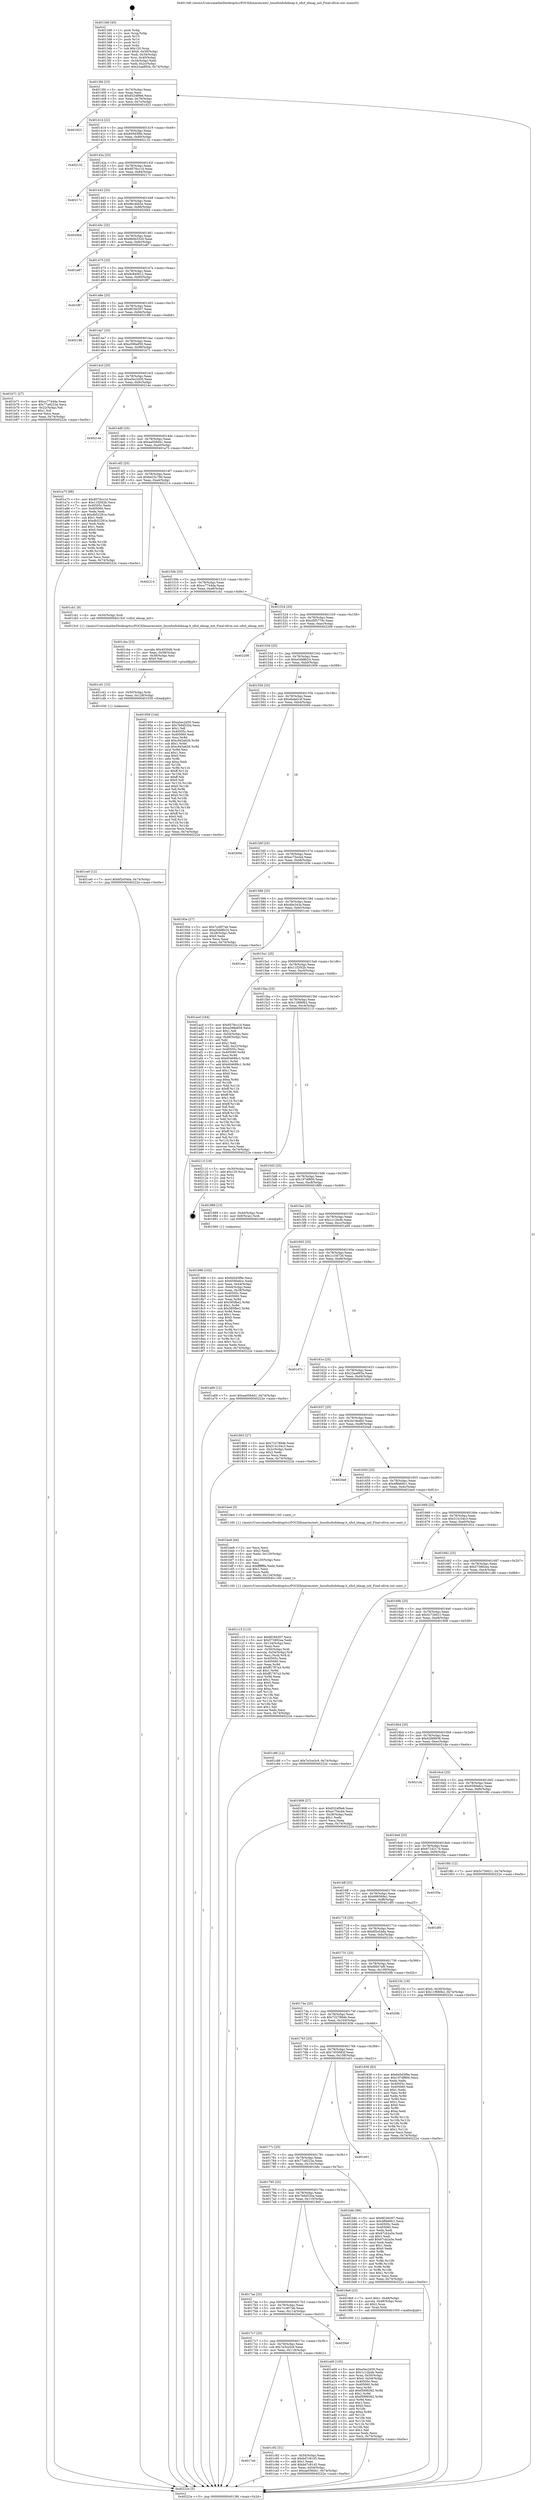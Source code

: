 digraph "0x4013d0" {
  label = "0x4013d0 (/mnt/c/Users/mathe/Desktop/tcc/POCII/binaries/extr_linuxfsnfsdidmap.h_nfsd_idmap_init_Final-ollvm.out::main(0))"
  labelloc = "t"
  node[shape=record]

  Entry [label="",width=0.3,height=0.3,shape=circle,fillcolor=black,style=filled]
  "0x4013fd" [label="{
     0x4013fd [23]\l
     | [instrs]\l
     &nbsp;&nbsp;0x4013fd \<+3\>: mov -0x74(%rbp),%eax\l
     &nbsp;&nbsp;0x401400 \<+2\>: mov %eax,%ecx\l
     &nbsp;&nbsp;0x401402 \<+6\>: sub $0x8324f9e6,%ecx\l
     &nbsp;&nbsp;0x401408 \<+3\>: mov %eax,-0x78(%rbp)\l
     &nbsp;&nbsp;0x40140b \<+3\>: mov %ecx,-0x7c(%rbp)\l
     &nbsp;&nbsp;0x40140e \<+6\>: je 0000000000401923 \<main+0x553\>\l
  }"]
  "0x401923" [label="{
     0x401923\l
  }", style=dashed]
  "0x401414" [label="{
     0x401414 [22]\l
     | [instrs]\l
     &nbsp;&nbsp;0x401414 \<+5\>: jmp 0000000000401419 \<main+0x49\>\l
     &nbsp;&nbsp;0x401419 \<+3\>: mov -0x78(%rbp),%eax\l
     &nbsp;&nbsp;0x40141c \<+5\>: sub $0x845d3f9e,%eax\l
     &nbsp;&nbsp;0x401421 \<+3\>: mov %eax,-0x80(%rbp)\l
     &nbsp;&nbsp;0x401424 \<+6\>: je 0000000000402132 \<main+0xd62\>\l
  }"]
  Exit [label="",width=0.3,height=0.3,shape=circle,fillcolor=black,style=filled,peripheries=2]
  "0x402132" [label="{
     0x402132\l
  }", style=dashed]
  "0x40142a" [label="{
     0x40142a [25]\l
     | [instrs]\l
     &nbsp;&nbsp;0x40142a \<+5\>: jmp 000000000040142f \<main+0x5f\>\l
     &nbsp;&nbsp;0x40142f \<+3\>: mov -0x78(%rbp),%eax\l
     &nbsp;&nbsp;0x401432 \<+5\>: sub $0x8576cc1d,%eax\l
     &nbsp;&nbsp;0x401437 \<+6\>: mov %eax,-0x84(%rbp)\l
     &nbsp;&nbsp;0x40143d \<+6\>: je 000000000040217c \<main+0xdac\>\l
  }"]
  "0x401ce0" [label="{
     0x401ce0 [12]\l
     | [instrs]\l
     &nbsp;&nbsp;0x401ce0 \<+7\>: movl $0x6f2e54da,-0x74(%rbp)\l
     &nbsp;&nbsp;0x401ce7 \<+5\>: jmp 000000000040222e \<main+0xe5e\>\l
  }"]
  "0x40217c" [label="{
     0x40217c\l
  }", style=dashed]
  "0x401443" [label="{
     0x401443 [25]\l
     | [instrs]\l
     &nbsp;&nbsp;0x401443 \<+5\>: jmp 0000000000401448 \<main+0x78\>\l
     &nbsp;&nbsp;0x401448 \<+3\>: mov -0x78(%rbp),%eax\l
     &nbsp;&nbsp;0x40144b \<+5\>: sub $0x86c4bb5e,%eax\l
     &nbsp;&nbsp;0x401450 \<+6\>: mov %eax,-0x88(%rbp)\l
     &nbsp;&nbsp;0x401456 \<+6\>: je 00000000004020b4 \<main+0xce4\>\l
  }"]
  "0x401cd1" [label="{
     0x401cd1 [15]\l
     | [instrs]\l
     &nbsp;&nbsp;0x401cd1 \<+4\>: mov -0x50(%rbp),%rdi\l
     &nbsp;&nbsp;0x401cd5 \<+6\>: mov %eax,-0x128(%rbp)\l
     &nbsp;&nbsp;0x401cdb \<+5\>: call 0000000000401030 \<free@plt\>\l
     | [calls]\l
     &nbsp;&nbsp;0x401030 \{1\} (unknown)\l
  }"]
  "0x4020b4" [label="{
     0x4020b4\l
  }", style=dashed]
  "0x40145c" [label="{
     0x40145c [25]\l
     | [instrs]\l
     &nbsp;&nbsp;0x40145c \<+5\>: jmp 0000000000401461 \<main+0x91\>\l
     &nbsp;&nbsp;0x401461 \<+3\>: mov -0x78(%rbp),%eax\l
     &nbsp;&nbsp;0x401464 \<+5\>: sub $0x8b0b5320,%eax\l
     &nbsp;&nbsp;0x401469 \<+6\>: mov %eax,-0x8c(%rbp)\l
     &nbsp;&nbsp;0x40146f \<+6\>: je 0000000000401e87 \<main+0xab7\>\l
  }"]
  "0x401cba" [label="{
     0x401cba [23]\l
     | [instrs]\l
     &nbsp;&nbsp;0x401cba \<+10\>: movabs $0x4030d6,%rdi\l
     &nbsp;&nbsp;0x401cc4 \<+3\>: mov %eax,-0x58(%rbp)\l
     &nbsp;&nbsp;0x401cc7 \<+3\>: mov -0x58(%rbp),%esi\l
     &nbsp;&nbsp;0x401cca \<+2\>: mov $0x0,%al\l
     &nbsp;&nbsp;0x401ccc \<+5\>: call 0000000000401040 \<printf@plt\>\l
     | [calls]\l
     &nbsp;&nbsp;0x401040 \{1\} (unknown)\l
  }"]
  "0x401e87" [label="{
     0x401e87\l
  }", style=dashed]
  "0x401475" [label="{
     0x401475 [25]\l
     | [instrs]\l
     &nbsp;&nbsp;0x401475 \<+5\>: jmp 000000000040147a \<main+0xaa\>\l
     &nbsp;&nbsp;0x40147a \<+3\>: mov -0x78(%rbp),%eax\l
     &nbsp;&nbsp;0x40147d \<+5\>: sub $0x8c840612,%eax\l
     &nbsp;&nbsp;0x401482 \<+6\>: mov %eax,-0x90(%rbp)\l
     &nbsp;&nbsp;0x401488 \<+6\>: je 0000000000401f87 \<main+0xbb7\>\l
  }"]
  "0x4017e0" [label="{
     0x4017e0\l
  }", style=dashed]
  "0x401f87" [label="{
     0x401f87\l
  }", style=dashed]
  "0x40148e" [label="{
     0x40148e [25]\l
     | [instrs]\l
     &nbsp;&nbsp;0x40148e \<+5\>: jmp 0000000000401493 \<main+0xc3\>\l
     &nbsp;&nbsp;0x401493 \<+3\>: mov -0x78(%rbp),%eax\l
     &nbsp;&nbsp;0x401496 \<+5\>: sub $0x8f184307,%eax\l
     &nbsp;&nbsp;0x40149b \<+6\>: mov %eax,-0x94(%rbp)\l
     &nbsp;&nbsp;0x4014a1 \<+6\>: je 0000000000402188 \<main+0xdb8\>\l
  }"]
  "0x401c92" [label="{
     0x401c92 [31]\l
     | [instrs]\l
     &nbsp;&nbsp;0x401c92 \<+3\>: mov -0x54(%rbp),%eax\l
     &nbsp;&nbsp;0x401c95 \<+5\>: sub $0xbd7c8145,%eax\l
     &nbsp;&nbsp;0x401c9a \<+3\>: add $0x1,%eax\l
     &nbsp;&nbsp;0x401c9d \<+5\>: add $0xbd7c8145,%eax\l
     &nbsp;&nbsp;0x401ca2 \<+3\>: mov %eax,-0x54(%rbp)\l
     &nbsp;&nbsp;0x401ca5 \<+7\>: movl $0xaa056d41,-0x74(%rbp)\l
     &nbsp;&nbsp;0x401cac \<+5\>: jmp 000000000040222e \<main+0xe5e\>\l
  }"]
  "0x402188" [label="{
     0x402188\l
  }", style=dashed]
  "0x4014a7" [label="{
     0x4014a7 [25]\l
     | [instrs]\l
     &nbsp;&nbsp;0x4014a7 \<+5\>: jmp 00000000004014ac \<main+0xdc\>\l
     &nbsp;&nbsp;0x4014ac \<+3\>: mov -0x78(%rbp),%eax\l
     &nbsp;&nbsp;0x4014af \<+5\>: sub $0xa598a959,%eax\l
     &nbsp;&nbsp;0x4014b4 \<+6\>: mov %eax,-0x98(%rbp)\l
     &nbsp;&nbsp;0x4014ba \<+6\>: je 0000000000401b71 \<main+0x7a1\>\l
  }"]
  "0x4017c7" [label="{
     0x4017c7 [25]\l
     | [instrs]\l
     &nbsp;&nbsp;0x4017c7 \<+5\>: jmp 00000000004017cc \<main+0x3fc\>\l
     &nbsp;&nbsp;0x4017cc \<+3\>: mov -0x78(%rbp),%eax\l
     &nbsp;&nbsp;0x4017cf \<+5\>: sub $0x7e3ce3c9,%eax\l
     &nbsp;&nbsp;0x4017d4 \<+6\>: mov %eax,-0x118(%rbp)\l
     &nbsp;&nbsp;0x4017da \<+6\>: je 0000000000401c92 \<main+0x8c2\>\l
  }"]
  "0x401b71" [label="{
     0x401b71 [27]\l
     | [instrs]\l
     &nbsp;&nbsp;0x401b71 \<+5\>: mov $0xcc7744da,%eax\l
     &nbsp;&nbsp;0x401b76 \<+5\>: mov $0x77a9223a,%ecx\l
     &nbsp;&nbsp;0x401b7b \<+3\>: mov -0x22(%rbp),%dl\l
     &nbsp;&nbsp;0x401b7e \<+3\>: test $0x1,%dl\l
     &nbsp;&nbsp;0x401b81 \<+3\>: cmovne %ecx,%eax\l
     &nbsp;&nbsp;0x401b84 \<+3\>: mov %eax,-0x74(%rbp)\l
     &nbsp;&nbsp;0x401b87 \<+5\>: jmp 000000000040222e \<main+0xe5e\>\l
  }"]
  "0x4014c0" [label="{
     0x4014c0 [25]\l
     | [instrs]\l
     &nbsp;&nbsp;0x4014c0 \<+5\>: jmp 00000000004014c5 \<main+0xf5\>\l
     &nbsp;&nbsp;0x4014c5 \<+3\>: mov -0x78(%rbp),%eax\l
     &nbsp;&nbsp;0x4014c8 \<+5\>: sub $0xa5ec2d30,%eax\l
     &nbsp;&nbsp;0x4014cd \<+6\>: mov %eax,-0x9c(%rbp)\l
     &nbsp;&nbsp;0x4014d3 \<+6\>: je 000000000040214e \<main+0xd7e\>\l
  }"]
  "0x4020ef" [label="{
     0x4020ef\l
  }", style=dashed]
  "0x40214e" [label="{
     0x40214e\l
  }", style=dashed]
  "0x4014d9" [label="{
     0x4014d9 [25]\l
     | [instrs]\l
     &nbsp;&nbsp;0x4014d9 \<+5\>: jmp 00000000004014de \<main+0x10e\>\l
     &nbsp;&nbsp;0x4014de \<+3\>: mov -0x78(%rbp),%eax\l
     &nbsp;&nbsp;0x4014e1 \<+5\>: sub $0xaa056d41,%eax\l
     &nbsp;&nbsp;0x4014e6 \<+6\>: mov %eax,-0xa0(%rbp)\l
     &nbsp;&nbsp;0x4014ec \<+6\>: je 0000000000401a75 \<main+0x6a5\>\l
  }"]
  "0x401c15" [label="{
     0x401c15 [113]\l
     | [instrs]\l
     &nbsp;&nbsp;0x401c15 \<+5\>: mov $0x8f184307,%ecx\l
     &nbsp;&nbsp;0x401c1a \<+5\>: mov $0x573892ea,%edx\l
     &nbsp;&nbsp;0x401c1f \<+6\>: mov -0x124(%rbp),%esi\l
     &nbsp;&nbsp;0x401c25 \<+3\>: imul %eax,%esi\l
     &nbsp;&nbsp;0x401c28 \<+4\>: mov -0x50(%rbp),%rdi\l
     &nbsp;&nbsp;0x401c2c \<+4\>: movslq -0x54(%rbp),%r8\l
     &nbsp;&nbsp;0x401c30 \<+4\>: mov %esi,(%rdi,%r8,4)\l
     &nbsp;&nbsp;0x401c34 \<+7\>: mov 0x40505c,%eax\l
     &nbsp;&nbsp;0x401c3b \<+7\>: mov 0x405060,%esi\l
     &nbsp;&nbsp;0x401c42 \<+3\>: mov %eax,%r9d\l
     &nbsp;&nbsp;0x401c45 \<+7\>: add $0xff1787a3,%r9d\l
     &nbsp;&nbsp;0x401c4c \<+4\>: sub $0x1,%r9d\l
     &nbsp;&nbsp;0x401c50 \<+7\>: sub $0xff1787a3,%r9d\l
     &nbsp;&nbsp;0x401c57 \<+4\>: imul %r9d,%eax\l
     &nbsp;&nbsp;0x401c5b \<+3\>: and $0x1,%eax\l
     &nbsp;&nbsp;0x401c5e \<+3\>: cmp $0x0,%eax\l
     &nbsp;&nbsp;0x401c61 \<+4\>: sete %r10b\l
     &nbsp;&nbsp;0x401c65 \<+3\>: cmp $0xa,%esi\l
     &nbsp;&nbsp;0x401c68 \<+4\>: setl %r11b\l
     &nbsp;&nbsp;0x401c6c \<+3\>: mov %r10b,%bl\l
     &nbsp;&nbsp;0x401c6f \<+3\>: and %r11b,%bl\l
     &nbsp;&nbsp;0x401c72 \<+3\>: xor %r11b,%r10b\l
     &nbsp;&nbsp;0x401c75 \<+3\>: or %r10b,%bl\l
     &nbsp;&nbsp;0x401c78 \<+3\>: test $0x1,%bl\l
     &nbsp;&nbsp;0x401c7b \<+3\>: cmovne %edx,%ecx\l
     &nbsp;&nbsp;0x401c7e \<+3\>: mov %ecx,-0x74(%rbp)\l
     &nbsp;&nbsp;0x401c81 \<+5\>: jmp 000000000040222e \<main+0xe5e\>\l
  }"]
  "0x401a75" [label="{
     0x401a75 [88]\l
     | [instrs]\l
     &nbsp;&nbsp;0x401a75 \<+5\>: mov $0x8576cc1d,%eax\l
     &nbsp;&nbsp;0x401a7a \<+5\>: mov $0x11f2f42b,%ecx\l
     &nbsp;&nbsp;0x401a7f \<+7\>: mov 0x40505c,%edx\l
     &nbsp;&nbsp;0x401a86 \<+7\>: mov 0x405060,%esi\l
     &nbsp;&nbsp;0x401a8d \<+2\>: mov %edx,%edi\l
     &nbsp;&nbsp;0x401a8f \<+6\>: sub $0xdb52281e,%edi\l
     &nbsp;&nbsp;0x401a95 \<+3\>: sub $0x1,%edi\l
     &nbsp;&nbsp;0x401a98 \<+6\>: add $0xdb52281e,%edi\l
     &nbsp;&nbsp;0x401a9e \<+3\>: imul %edi,%edx\l
     &nbsp;&nbsp;0x401aa1 \<+3\>: and $0x1,%edx\l
     &nbsp;&nbsp;0x401aa4 \<+3\>: cmp $0x0,%edx\l
     &nbsp;&nbsp;0x401aa7 \<+4\>: sete %r8b\l
     &nbsp;&nbsp;0x401aab \<+3\>: cmp $0xa,%esi\l
     &nbsp;&nbsp;0x401aae \<+4\>: setl %r9b\l
     &nbsp;&nbsp;0x401ab2 \<+3\>: mov %r8b,%r10b\l
     &nbsp;&nbsp;0x401ab5 \<+3\>: and %r9b,%r10b\l
     &nbsp;&nbsp;0x401ab8 \<+3\>: xor %r9b,%r8b\l
     &nbsp;&nbsp;0x401abb \<+3\>: or %r8b,%r10b\l
     &nbsp;&nbsp;0x401abe \<+4\>: test $0x1,%r10b\l
     &nbsp;&nbsp;0x401ac2 \<+3\>: cmovne %ecx,%eax\l
     &nbsp;&nbsp;0x401ac5 \<+3\>: mov %eax,-0x74(%rbp)\l
     &nbsp;&nbsp;0x401ac8 \<+5\>: jmp 000000000040222e \<main+0xe5e\>\l
  }"]
  "0x4014f2" [label="{
     0x4014f2 [25]\l
     | [instrs]\l
     &nbsp;&nbsp;0x4014f2 \<+5\>: jmp 00000000004014f7 \<main+0x127\>\l
     &nbsp;&nbsp;0x4014f7 \<+3\>: mov -0x78(%rbp),%eax\l
     &nbsp;&nbsp;0x4014fa \<+5\>: sub $0xbe25c780,%eax\l
     &nbsp;&nbsp;0x4014ff \<+6\>: mov %eax,-0xa4(%rbp)\l
     &nbsp;&nbsp;0x401505 \<+6\>: je 0000000000402214 \<main+0xe44\>\l
  }"]
  "0x401be9" [label="{
     0x401be9 [44]\l
     | [instrs]\l
     &nbsp;&nbsp;0x401be9 \<+2\>: xor %ecx,%ecx\l
     &nbsp;&nbsp;0x401beb \<+5\>: mov $0x2,%edx\l
     &nbsp;&nbsp;0x401bf0 \<+6\>: mov %edx,-0x120(%rbp)\l
     &nbsp;&nbsp;0x401bf6 \<+1\>: cltd\l
     &nbsp;&nbsp;0x401bf7 \<+6\>: mov -0x120(%rbp),%esi\l
     &nbsp;&nbsp;0x401bfd \<+2\>: idiv %esi\l
     &nbsp;&nbsp;0x401bff \<+6\>: imul $0xfffffffe,%edx,%edx\l
     &nbsp;&nbsp;0x401c05 \<+3\>: sub $0x1,%ecx\l
     &nbsp;&nbsp;0x401c08 \<+2\>: sub %ecx,%edx\l
     &nbsp;&nbsp;0x401c0a \<+6\>: mov %edx,-0x124(%rbp)\l
     &nbsp;&nbsp;0x401c10 \<+5\>: call 0000000000401160 \<next_i\>\l
     | [calls]\l
     &nbsp;&nbsp;0x401160 \{1\} (/mnt/c/Users/mathe/Desktop/tcc/POCII/binaries/extr_linuxfsnfsdidmap.h_nfsd_idmap_init_Final-ollvm.out::next_i)\l
  }"]
  "0x402214" [label="{
     0x402214\l
  }", style=dashed]
  "0x40150b" [label="{
     0x40150b [25]\l
     | [instrs]\l
     &nbsp;&nbsp;0x40150b \<+5\>: jmp 0000000000401510 \<main+0x140\>\l
     &nbsp;&nbsp;0x401510 \<+3\>: mov -0x78(%rbp),%eax\l
     &nbsp;&nbsp;0x401513 \<+5\>: sub $0xcc7744da,%eax\l
     &nbsp;&nbsp;0x401518 \<+6\>: mov %eax,-0xa8(%rbp)\l
     &nbsp;&nbsp;0x40151e \<+6\>: je 0000000000401cb1 \<main+0x8e1\>\l
  }"]
  "0x401a00" [label="{
     0x401a00 [105]\l
     | [instrs]\l
     &nbsp;&nbsp;0x401a00 \<+5\>: mov $0xa5ec2d30,%ecx\l
     &nbsp;&nbsp;0x401a05 \<+5\>: mov $0x1c12bcfe,%edx\l
     &nbsp;&nbsp;0x401a0a \<+4\>: mov %rax,-0x50(%rbp)\l
     &nbsp;&nbsp;0x401a0e \<+7\>: movl $0x0,-0x54(%rbp)\l
     &nbsp;&nbsp;0x401a15 \<+7\>: mov 0x40505c,%esi\l
     &nbsp;&nbsp;0x401a1c \<+8\>: mov 0x405060,%r8d\l
     &nbsp;&nbsp;0x401a24 \<+3\>: mov %esi,%r9d\l
     &nbsp;&nbsp;0x401a27 \<+7\>: add $0xf5999362,%r9d\l
     &nbsp;&nbsp;0x401a2e \<+4\>: sub $0x1,%r9d\l
     &nbsp;&nbsp;0x401a32 \<+7\>: sub $0xf5999362,%r9d\l
     &nbsp;&nbsp;0x401a39 \<+4\>: imul %r9d,%esi\l
     &nbsp;&nbsp;0x401a3d \<+3\>: and $0x1,%esi\l
     &nbsp;&nbsp;0x401a40 \<+3\>: cmp $0x0,%esi\l
     &nbsp;&nbsp;0x401a43 \<+4\>: sete %r10b\l
     &nbsp;&nbsp;0x401a47 \<+4\>: cmp $0xa,%r8d\l
     &nbsp;&nbsp;0x401a4b \<+4\>: setl %r11b\l
     &nbsp;&nbsp;0x401a4f \<+3\>: mov %r10b,%bl\l
     &nbsp;&nbsp;0x401a52 \<+3\>: and %r11b,%bl\l
     &nbsp;&nbsp;0x401a55 \<+3\>: xor %r11b,%r10b\l
     &nbsp;&nbsp;0x401a58 \<+3\>: or %r10b,%bl\l
     &nbsp;&nbsp;0x401a5b \<+3\>: test $0x1,%bl\l
     &nbsp;&nbsp;0x401a5e \<+3\>: cmovne %edx,%ecx\l
     &nbsp;&nbsp;0x401a61 \<+3\>: mov %ecx,-0x74(%rbp)\l
     &nbsp;&nbsp;0x401a64 \<+5\>: jmp 000000000040222e \<main+0xe5e\>\l
  }"]
  "0x401cb1" [label="{
     0x401cb1 [9]\l
     | [instrs]\l
     &nbsp;&nbsp;0x401cb1 \<+4\>: mov -0x50(%rbp),%rdi\l
     &nbsp;&nbsp;0x401cb5 \<+5\>: call 00000000004013c0 \<nfsd_idmap_init\>\l
     | [calls]\l
     &nbsp;&nbsp;0x4013c0 \{1\} (/mnt/c/Users/mathe/Desktop/tcc/POCII/binaries/extr_linuxfsnfsdidmap.h_nfsd_idmap_init_Final-ollvm.out::nfsd_idmap_init)\l
  }"]
  "0x401524" [label="{
     0x401524 [25]\l
     | [instrs]\l
     &nbsp;&nbsp;0x401524 \<+5\>: jmp 0000000000401529 \<main+0x159\>\l
     &nbsp;&nbsp;0x401529 \<+3\>: mov -0x78(%rbp),%eax\l
     &nbsp;&nbsp;0x40152c \<+5\>: sub $0xd5f5779c,%eax\l
     &nbsp;&nbsp;0x401531 \<+6\>: mov %eax,-0xac(%rbp)\l
     &nbsp;&nbsp;0x401537 \<+6\>: je 0000000000402208 \<main+0xe38\>\l
  }"]
  "0x4017ae" [label="{
     0x4017ae [25]\l
     | [instrs]\l
     &nbsp;&nbsp;0x4017ae \<+5\>: jmp 00000000004017b3 \<main+0x3e3\>\l
     &nbsp;&nbsp;0x4017b3 \<+3\>: mov -0x78(%rbp),%eax\l
     &nbsp;&nbsp;0x4017b6 \<+5\>: sub $0x7cc857ab,%eax\l
     &nbsp;&nbsp;0x4017bb \<+6\>: mov %eax,-0x114(%rbp)\l
     &nbsp;&nbsp;0x4017c1 \<+6\>: je 00000000004020ef \<main+0xd1f\>\l
  }"]
  "0x402208" [label="{
     0x402208\l
  }", style=dashed]
  "0x40153d" [label="{
     0x40153d [25]\l
     | [instrs]\l
     &nbsp;&nbsp;0x40153d \<+5\>: jmp 0000000000401542 \<main+0x172\>\l
     &nbsp;&nbsp;0x401542 \<+3\>: mov -0x78(%rbp),%eax\l
     &nbsp;&nbsp;0x401545 \<+5\>: sub $0xe5dd8b24,%eax\l
     &nbsp;&nbsp;0x40154a \<+6\>: mov %eax,-0xb0(%rbp)\l
     &nbsp;&nbsp;0x401550 \<+6\>: je 0000000000401959 \<main+0x589\>\l
  }"]
  "0x4019e9" [label="{
     0x4019e9 [23]\l
     | [instrs]\l
     &nbsp;&nbsp;0x4019e9 \<+7\>: movl $0x1,-0x48(%rbp)\l
     &nbsp;&nbsp;0x4019f0 \<+4\>: movslq -0x48(%rbp),%rax\l
     &nbsp;&nbsp;0x4019f4 \<+4\>: shl $0x2,%rax\l
     &nbsp;&nbsp;0x4019f8 \<+3\>: mov %rax,%rdi\l
     &nbsp;&nbsp;0x4019fb \<+5\>: call 0000000000401050 \<malloc@plt\>\l
     | [calls]\l
     &nbsp;&nbsp;0x401050 \{1\} (unknown)\l
  }"]
  "0x401959" [label="{
     0x401959 [144]\l
     | [instrs]\l
     &nbsp;&nbsp;0x401959 \<+5\>: mov $0xa5ec2d30,%eax\l
     &nbsp;&nbsp;0x40195e \<+5\>: mov $0x7b6d520a,%ecx\l
     &nbsp;&nbsp;0x401963 \<+2\>: mov $0x1,%dl\l
     &nbsp;&nbsp;0x401965 \<+7\>: mov 0x40505c,%esi\l
     &nbsp;&nbsp;0x40196c \<+7\>: mov 0x405060,%edi\l
     &nbsp;&nbsp;0x401973 \<+3\>: mov %esi,%r8d\l
     &nbsp;&nbsp;0x401976 \<+7\>: add $0xc943a626,%r8d\l
     &nbsp;&nbsp;0x40197d \<+4\>: sub $0x1,%r8d\l
     &nbsp;&nbsp;0x401981 \<+7\>: sub $0xc943a626,%r8d\l
     &nbsp;&nbsp;0x401988 \<+4\>: imul %r8d,%esi\l
     &nbsp;&nbsp;0x40198c \<+3\>: and $0x1,%esi\l
     &nbsp;&nbsp;0x40198f \<+3\>: cmp $0x0,%esi\l
     &nbsp;&nbsp;0x401992 \<+4\>: sete %r9b\l
     &nbsp;&nbsp;0x401996 \<+3\>: cmp $0xa,%edi\l
     &nbsp;&nbsp;0x401999 \<+4\>: setl %r10b\l
     &nbsp;&nbsp;0x40199d \<+3\>: mov %r9b,%r11b\l
     &nbsp;&nbsp;0x4019a0 \<+4\>: xor $0xff,%r11b\l
     &nbsp;&nbsp;0x4019a4 \<+3\>: mov %r10b,%bl\l
     &nbsp;&nbsp;0x4019a7 \<+3\>: xor $0xff,%bl\l
     &nbsp;&nbsp;0x4019aa \<+3\>: xor $0x0,%dl\l
     &nbsp;&nbsp;0x4019ad \<+3\>: mov %r11b,%r14b\l
     &nbsp;&nbsp;0x4019b0 \<+4\>: and $0x0,%r14b\l
     &nbsp;&nbsp;0x4019b4 \<+3\>: and %dl,%r9b\l
     &nbsp;&nbsp;0x4019b7 \<+3\>: mov %bl,%r15b\l
     &nbsp;&nbsp;0x4019ba \<+4\>: and $0x0,%r15b\l
     &nbsp;&nbsp;0x4019be \<+3\>: and %dl,%r10b\l
     &nbsp;&nbsp;0x4019c1 \<+3\>: or %r9b,%r14b\l
     &nbsp;&nbsp;0x4019c4 \<+3\>: or %r10b,%r15b\l
     &nbsp;&nbsp;0x4019c7 \<+3\>: xor %r15b,%r14b\l
     &nbsp;&nbsp;0x4019ca \<+3\>: or %bl,%r11b\l
     &nbsp;&nbsp;0x4019cd \<+4\>: xor $0xff,%r11b\l
     &nbsp;&nbsp;0x4019d1 \<+3\>: or $0x0,%dl\l
     &nbsp;&nbsp;0x4019d4 \<+3\>: and %dl,%r11b\l
     &nbsp;&nbsp;0x4019d7 \<+3\>: or %r11b,%r14b\l
     &nbsp;&nbsp;0x4019da \<+4\>: test $0x1,%r14b\l
     &nbsp;&nbsp;0x4019de \<+3\>: cmovne %ecx,%eax\l
     &nbsp;&nbsp;0x4019e1 \<+3\>: mov %eax,-0x74(%rbp)\l
     &nbsp;&nbsp;0x4019e4 \<+5\>: jmp 000000000040222e \<main+0xe5e\>\l
  }"]
  "0x401556" [label="{
     0x401556 [25]\l
     | [instrs]\l
     &nbsp;&nbsp;0x401556 \<+5\>: jmp 000000000040155b \<main+0x18b\>\l
     &nbsp;&nbsp;0x40155b \<+3\>: mov -0x78(%rbp),%eax\l
     &nbsp;&nbsp;0x40155e \<+5\>: sub $0xebabd1ef,%eax\l
     &nbsp;&nbsp;0x401563 \<+6\>: mov %eax,-0xb4(%rbp)\l
     &nbsp;&nbsp;0x401569 \<+6\>: je 000000000040200d \<main+0xc3d\>\l
  }"]
  "0x401795" [label="{
     0x401795 [25]\l
     | [instrs]\l
     &nbsp;&nbsp;0x401795 \<+5\>: jmp 000000000040179a \<main+0x3ca\>\l
     &nbsp;&nbsp;0x40179a \<+3\>: mov -0x78(%rbp),%eax\l
     &nbsp;&nbsp;0x40179d \<+5\>: sub $0x7b6d520a,%eax\l
     &nbsp;&nbsp;0x4017a2 \<+6\>: mov %eax,-0x110(%rbp)\l
     &nbsp;&nbsp;0x4017a8 \<+6\>: je 00000000004019e9 \<main+0x619\>\l
  }"]
  "0x40200d" [label="{
     0x40200d\l
  }", style=dashed]
  "0x40156f" [label="{
     0x40156f [25]\l
     | [instrs]\l
     &nbsp;&nbsp;0x40156f \<+5\>: jmp 0000000000401574 \<main+0x1a4\>\l
     &nbsp;&nbsp;0x401574 \<+3\>: mov -0x78(%rbp),%eax\l
     &nbsp;&nbsp;0x401577 \<+5\>: sub $0xec75ecb4,%eax\l
     &nbsp;&nbsp;0x40157c \<+6\>: mov %eax,-0xb8(%rbp)\l
     &nbsp;&nbsp;0x401582 \<+6\>: je 000000000040193e \<main+0x56e\>\l
  }"]
  "0x401b8c" [label="{
     0x401b8c [88]\l
     | [instrs]\l
     &nbsp;&nbsp;0x401b8c \<+5\>: mov $0x8f184307,%eax\l
     &nbsp;&nbsp;0x401b91 \<+5\>: mov $0x4f6b69c1,%ecx\l
     &nbsp;&nbsp;0x401b96 \<+7\>: mov 0x40505c,%edx\l
     &nbsp;&nbsp;0x401b9d \<+7\>: mov 0x405060,%esi\l
     &nbsp;&nbsp;0x401ba4 \<+2\>: mov %edx,%edi\l
     &nbsp;&nbsp;0x401ba6 \<+6\>: sub $0x67cb2a5e,%edi\l
     &nbsp;&nbsp;0x401bac \<+3\>: sub $0x1,%edi\l
     &nbsp;&nbsp;0x401baf \<+6\>: add $0x67cb2a5e,%edi\l
     &nbsp;&nbsp;0x401bb5 \<+3\>: imul %edi,%edx\l
     &nbsp;&nbsp;0x401bb8 \<+3\>: and $0x1,%edx\l
     &nbsp;&nbsp;0x401bbb \<+3\>: cmp $0x0,%edx\l
     &nbsp;&nbsp;0x401bbe \<+4\>: sete %r8b\l
     &nbsp;&nbsp;0x401bc2 \<+3\>: cmp $0xa,%esi\l
     &nbsp;&nbsp;0x401bc5 \<+4\>: setl %r9b\l
     &nbsp;&nbsp;0x401bc9 \<+3\>: mov %r8b,%r10b\l
     &nbsp;&nbsp;0x401bcc \<+3\>: and %r9b,%r10b\l
     &nbsp;&nbsp;0x401bcf \<+3\>: xor %r9b,%r8b\l
     &nbsp;&nbsp;0x401bd2 \<+3\>: or %r8b,%r10b\l
     &nbsp;&nbsp;0x401bd5 \<+4\>: test $0x1,%r10b\l
     &nbsp;&nbsp;0x401bd9 \<+3\>: cmovne %ecx,%eax\l
     &nbsp;&nbsp;0x401bdc \<+3\>: mov %eax,-0x74(%rbp)\l
     &nbsp;&nbsp;0x401bdf \<+5\>: jmp 000000000040222e \<main+0xe5e\>\l
  }"]
  "0x40193e" [label="{
     0x40193e [27]\l
     | [instrs]\l
     &nbsp;&nbsp;0x40193e \<+5\>: mov $0x7cc857ab,%eax\l
     &nbsp;&nbsp;0x401943 \<+5\>: mov $0xe5dd8b24,%ecx\l
     &nbsp;&nbsp;0x401948 \<+3\>: mov -0x28(%rbp),%edx\l
     &nbsp;&nbsp;0x40194b \<+3\>: cmp $0x0,%edx\l
     &nbsp;&nbsp;0x40194e \<+3\>: cmove %ecx,%eax\l
     &nbsp;&nbsp;0x401951 \<+3\>: mov %eax,-0x74(%rbp)\l
     &nbsp;&nbsp;0x401954 \<+5\>: jmp 000000000040222e \<main+0xe5e\>\l
  }"]
  "0x401588" [label="{
     0x401588 [25]\l
     | [instrs]\l
     &nbsp;&nbsp;0x401588 \<+5\>: jmp 000000000040158d \<main+0x1bd\>\l
     &nbsp;&nbsp;0x40158d \<+3\>: mov -0x78(%rbp),%eax\l
     &nbsp;&nbsp;0x401590 \<+5\>: sub $0x4be343a,%eax\l
     &nbsp;&nbsp;0x401595 \<+6\>: mov %eax,-0xbc(%rbp)\l
     &nbsp;&nbsp;0x40159b \<+6\>: je 0000000000401cec \<main+0x91c\>\l
  }"]
  "0x40177c" [label="{
     0x40177c [25]\l
     | [instrs]\l
     &nbsp;&nbsp;0x40177c \<+5\>: jmp 0000000000401781 \<main+0x3b1\>\l
     &nbsp;&nbsp;0x401781 \<+3\>: mov -0x78(%rbp),%eax\l
     &nbsp;&nbsp;0x401784 \<+5\>: sub $0x77a9223a,%eax\l
     &nbsp;&nbsp;0x401789 \<+6\>: mov %eax,-0x10c(%rbp)\l
     &nbsp;&nbsp;0x40178f \<+6\>: je 0000000000401b8c \<main+0x7bc\>\l
  }"]
  "0x401cec" [label="{
     0x401cec\l
  }", style=dashed]
  "0x4015a1" [label="{
     0x4015a1 [25]\l
     | [instrs]\l
     &nbsp;&nbsp;0x4015a1 \<+5\>: jmp 00000000004015a6 \<main+0x1d6\>\l
     &nbsp;&nbsp;0x4015a6 \<+3\>: mov -0x78(%rbp),%eax\l
     &nbsp;&nbsp;0x4015a9 \<+5\>: sub $0x11f2f42b,%eax\l
     &nbsp;&nbsp;0x4015ae \<+6\>: mov %eax,-0xc0(%rbp)\l
     &nbsp;&nbsp;0x4015b4 \<+6\>: je 0000000000401acd \<main+0x6fd\>\l
  }"]
  "0x401e01" [label="{
     0x401e01\l
  }", style=dashed]
  "0x401acd" [label="{
     0x401acd [164]\l
     | [instrs]\l
     &nbsp;&nbsp;0x401acd \<+5\>: mov $0x8576cc1d,%eax\l
     &nbsp;&nbsp;0x401ad2 \<+5\>: mov $0xa598a959,%ecx\l
     &nbsp;&nbsp;0x401ad7 \<+2\>: mov $0x1,%dl\l
     &nbsp;&nbsp;0x401ad9 \<+3\>: mov -0x54(%rbp),%esi\l
     &nbsp;&nbsp;0x401adc \<+3\>: cmp -0x48(%rbp),%esi\l
     &nbsp;&nbsp;0x401adf \<+4\>: setl %dil\l
     &nbsp;&nbsp;0x401ae3 \<+4\>: and $0x1,%dil\l
     &nbsp;&nbsp;0x401ae7 \<+4\>: mov %dil,-0x22(%rbp)\l
     &nbsp;&nbsp;0x401aeb \<+7\>: mov 0x40505c,%esi\l
     &nbsp;&nbsp;0x401af2 \<+8\>: mov 0x405060,%r8d\l
     &nbsp;&nbsp;0x401afa \<+3\>: mov %esi,%r9d\l
     &nbsp;&nbsp;0x401afd \<+7\>: sub $0x604689c1,%r9d\l
     &nbsp;&nbsp;0x401b04 \<+4\>: sub $0x1,%r9d\l
     &nbsp;&nbsp;0x401b08 \<+7\>: add $0x604689c1,%r9d\l
     &nbsp;&nbsp;0x401b0f \<+4\>: imul %r9d,%esi\l
     &nbsp;&nbsp;0x401b13 \<+3\>: and $0x1,%esi\l
     &nbsp;&nbsp;0x401b16 \<+3\>: cmp $0x0,%esi\l
     &nbsp;&nbsp;0x401b19 \<+4\>: sete %dil\l
     &nbsp;&nbsp;0x401b1d \<+4\>: cmp $0xa,%r8d\l
     &nbsp;&nbsp;0x401b21 \<+4\>: setl %r10b\l
     &nbsp;&nbsp;0x401b25 \<+3\>: mov %dil,%r11b\l
     &nbsp;&nbsp;0x401b28 \<+4\>: xor $0xff,%r11b\l
     &nbsp;&nbsp;0x401b2c \<+3\>: mov %r10b,%bl\l
     &nbsp;&nbsp;0x401b2f \<+3\>: xor $0xff,%bl\l
     &nbsp;&nbsp;0x401b32 \<+3\>: xor $0x1,%dl\l
     &nbsp;&nbsp;0x401b35 \<+3\>: mov %r11b,%r14b\l
     &nbsp;&nbsp;0x401b38 \<+4\>: and $0xff,%r14b\l
     &nbsp;&nbsp;0x401b3c \<+3\>: and %dl,%dil\l
     &nbsp;&nbsp;0x401b3f \<+3\>: mov %bl,%r15b\l
     &nbsp;&nbsp;0x401b42 \<+4\>: and $0xff,%r15b\l
     &nbsp;&nbsp;0x401b46 \<+3\>: and %dl,%r10b\l
     &nbsp;&nbsp;0x401b49 \<+3\>: or %dil,%r14b\l
     &nbsp;&nbsp;0x401b4c \<+3\>: or %r10b,%r15b\l
     &nbsp;&nbsp;0x401b4f \<+3\>: xor %r15b,%r14b\l
     &nbsp;&nbsp;0x401b52 \<+3\>: or %bl,%r11b\l
     &nbsp;&nbsp;0x401b55 \<+4\>: xor $0xff,%r11b\l
     &nbsp;&nbsp;0x401b59 \<+3\>: or $0x1,%dl\l
     &nbsp;&nbsp;0x401b5c \<+3\>: and %dl,%r11b\l
     &nbsp;&nbsp;0x401b5f \<+3\>: or %r11b,%r14b\l
     &nbsp;&nbsp;0x401b62 \<+4\>: test $0x1,%r14b\l
     &nbsp;&nbsp;0x401b66 \<+3\>: cmovne %ecx,%eax\l
     &nbsp;&nbsp;0x401b69 \<+3\>: mov %eax,-0x74(%rbp)\l
     &nbsp;&nbsp;0x401b6c \<+5\>: jmp 000000000040222e \<main+0xe5e\>\l
  }"]
  "0x4015ba" [label="{
     0x4015ba [25]\l
     | [instrs]\l
     &nbsp;&nbsp;0x4015ba \<+5\>: jmp 00000000004015bf \<main+0x1ef\>\l
     &nbsp;&nbsp;0x4015bf \<+3\>: mov -0x78(%rbp),%eax\l
     &nbsp;&nbsp;0x4015c2 \<+5\>: sub $0x11f680b2,%eax\l
     &nbsp;&nbsp;0x4015c7 \<+6\>: mov %eax,-0xc4(%rbp)\l
     &nbsp;&nbsp;0x4015cd \<+6\>: je 000000000040211f \<main+0xd4f\>\l
  }"]
  "0x401896" [label="{
     0x401896 [102]\l
     | [instrs]\l
     &nbsp;&nbsp;0x401896 \<+5\>: mov $0x845d3f9e,%ecx\l
     &nbsp;&nbsp;0x40189b \<+5\>: mov $0x6590e6cc,%edx\l
     &nbsp;&nbsp;0x4018a0 \<+3\>: mov %eax,-0x44(%rbp)\l
     &nbsp;&nbsp;0x4018a3 \<+3\>: mov -0x44(%rbp),%eax\l
     &nbsp;&nbsp;0x4018a6 \<+3\>: mov %eax,-0x28(%rbp)\l
     &nbsp;&nbsp;0x4018a9 \<+7\>: mov 0x40505c,%eax\l
     &nbsp;&nbsp;0x4018b0 \<+7\>: mov 0x405060,%esi\l
     &nbsp;&nbsp;0x4018b7 \<+3\>: mov %eax,%r8d\l
     &nbsp;&nbsp;0x4018ba \<+7\>: add $0x585fbe2,%r8d\l
     &nbsp;&nbsp;0x4018c1 \<+4\>: sub $0x1,%r8d\l
     &nbsp;&nbsp;0x4018c5 \<+7\>: sub $0x585fbe2,%r8d\l
     &nbsp;&nbsp;0x4018cc \<+4\>: imul %r8d,%eax\l
     &nbsp;&nbsp;0x4018d0 \<+3\>: and $0x1,%eax\l
     &nbsp;&nbsp;0x4018d3 \<+3\>: cmp $0x0,%eax\l
     &nbsp;&nbsp;0x4018d6 \<+4\>: sete %r9b\l
     &nbsp;&nbsp;0x4018da \<+3\>: cmp $0xa,%esi\l
     &nbsp;&nbsp;0x4018dd \<+4\>: setl %r10b\l
     &nbsp;&nbsp;0x4018e1 \<+3\>: mov %r9b,%r11b\l
     &nbsp;&nbsp;0x4018e4 \<+3\>: and %r10b,%r11b\l
     &nbsp;&nbsp;0x4018e7 \<+3\>: xor %r10b,%r9b\l
     &nbsp;&nbsp;0x4018ea \<+3\>: or %r9b,%r11b\l
     &nbsp;&nbsp;0x4018ed \<+4\>: test $0x1,%r11b\l
     &nbsp;&nbsp;0x4018f1 \<+3\>: cmovne %edx,%ecx\l
     &nbsp;&nbsp;0x4018f4 \<+3\>: mov %ecx,-0x74(%rbp)\l
     &nbsp;&nbsp;0x4018f7 \<+5\>: jmp 000000000040222e \<main+0xe5e\>\l
  }"]
  "0x40211f" [label="{
     0x40211f [19]\l
     | [instrs]\l
     &nbsp;&nbsp;0x40211f \<+3\>: mov -0x30(%rbp),%eax\l
     &nbsp;&nbsp;0x402122 \<+7\>: add $0x120,%rsp\l
     &nbsp;&nbsp;0x402129 \<+1\>: pop %rbx\l
     &nbsp;&nbsp;0x40212a \<+2\>: pop %r12\l
     &nbsp;&nbsp;0x40212c \<+2\>: pop %r14\l
     &nbsp;&nbsp;0x40212e \<+2\>: pop %r15\l
     &nbsp;&nbsp;0x402130 \<+1\>: pop %rbp\l
     &nbsp;&nbsp;0x402131 \<+1\>: ret\l
  }"]
  "0x4015d3" [label="{
     0x4015d3 [25]\l
     | [instrs]\l
     &nbsp;&nbsp;0x4015d3 \<+5\>: jmp 00000000004015d8 \<main+0x208\>\l
     &nbsp;&nbsp;0x4015d8 \<+3\>: mov -0x78(%rbp),%eax\l
     &nbsp;&nbsp;0x4015db \<+5\>: sub $0x197df800,%eax\l
     &nbsp;&nbsp;0x4015e0 \<+6\>: mov %eax,-0xc8(%rbp)\l
     &nbsp;&nbsp;0x4015e6 \<+6\>: je 0000000000401889 \<main+0x4b9\>\l
  }"]
  "0x401763" [label="{
     0x401763 [25]\l
     | [instrs]\l
     &nbsp;&nbsp;0x401763 \<+5\>: jmp 0000000000401768 \<main+0x398\>\l
     &nbsp;&nbsp;0x401768 \<+3\>: mov -0x78(%rbp),%eax\l
     &nbsp;&nbsp;0x40176b \<+5\>: sub $0x7455682f,%eax\l
     &nbsp;&nbsp;0x401770 \<+6\>: mov %eax,-0x108(%rbp)\l
     &nbsp;&nbsp;0x401776 \<+6\>: je 0000000000401e01 \<main+0xa31\>\l
  }"]
  "0x401889" [label="{
     0x401889 [13]\l
     | [instrs]\l
     &nbsp;&nbsp;0x401889 \<+4\>: mov -0x40(%rbp),%rax\l
     &nbsp;&nbsp;0x40188d \<+4\>: mov 0x8(%rax),%rdi\l
     &nbsp;&nbsp;0x401891 \<+5\>: call 0000000000401060 \<atoi@plt\>\l
     | [calls]\l
     &nbsp;&nbsp;0x401060 \{1\} (unknown)\l
  }"]
  "0x4015ec" [label="{
     0x4015ec [25]\l
     | [instrs]\l
     &nbsp;&nbsp;0x4015ec \<+5\>: jmp 00000000004015f1 \<main+0x221\>\l
     &nbsp;&nbsp;0x4015f1 \<+3\>: mov -0x78(%rbp),%eax\l
     &nbsp;&nbsp;0x4015f4 \<+5\>: sub $0x1c12bcfe,%eax\l
     &nbsp;&nbsp;0x4015f9 \<+6\>: mov %eax,-0xcc(%rbp)\l
     &nbsp;&nbsp;0x4015ff \<+6\>: je 0000000000401a69 \<main+0x699\>\l
  }"]
  "0x401836" [label="{
     0x401836 [83]\l
     | [instrs]\l
     &nbsp;&nbsp;0x401836 \<+5\>: mov $0x845d3f9e,%eax\l
     &nbsp;&nbsp;0x40183b \<+5\>: mov $0x197df800,%ecx\l
     &nbsp;&nbsp;0x401840 \<+2\>: xor %edx,%edx\l
     &nbsp;&nbsp;0x401842 \<+7\>: mov 0x40505c,%esi\l
     &nbsp;&nbsp;0x401849 \<+7\>: mov 0x405060,%edi\l
     &nbsp;&nbsp;0x401850 \<+3\>: sub $0x1,%edx\l
     &nbsp;&nbsp;0x401853 \<+3\>: mov %esi,%r8d\l
     &nbsp;&nbsp;0x401856 \<+3\>: add %edx,%r8d\l
     &nbsp;&nbsp;0x401859 \<+4\>: imul %r8d,%esi\l
     &nbsp;&nbsp;0x40185d \<+3\>: and $0x1,%esi\l
     &nbsp;&nbsp;0x401860 \<+3\>: cmp $0x0,%esi\l
     &nbsp;&nbsp;0x401863 \<+4\>: sete %r9b\l
     &nbsp;&nbsp;0x401867 \<+3\>: cmp $0xa,%edi\l
     &nbsp;&nbsp;0x40186a \<+4\>: setl %r10b\l
     &nbsp;&nbsp;0x40186e \<+3\>: mov %r9b,%r11b\l
     &nbsp;&nbsp;0x401871 \<+3\>: and %r10b,%r11b\l
     &nbsp;&nbsp;0x401874 \<+3\>: xor %r10b,%r9b\l
     &nbsp;&nbsp;0x401877 \<+3\>: or %r9b,%r11b\l
     &nbsp;&nbsp;0x40187a \<+4\>: test $0x1,%r11b\l
     &nbsp;&nbsp;0x40187e \<+3\>: cmovne %ecx,%eax\l
     &nbsp;&nbsp;0x401881 \<+3\>: mov %eax,-0x74(%rbp)\l
     &nbsp;&nbsp;0x401884 \<+5\>: jmp 000000000040222e \<main+0xe5e\>\l
  }"]
  "0x401a69" [label="{
     0x401a69 [12]\l
     | [instrs]\l
     &nbsp;&nbsp;0x401a69 \<+7\>: movl $0xaa056d41,-0x74(%rbp)\l
     &nbsp;&nbsp;0x401a70 \<+5\>: jmp 000000000040222e \<main+0xe5e\>\l
  }"]
  "0x401605" [label="{
     0x401605 [25]\l
     | [instrs]\l
     &nbsp;&nbsp;0x401605 \<+5\>: jmp 000000000040160a \<main+0x23a\>\l
     &nbsp;&nbsp;0x40160a \<+3\>: mov -0x78(%rbp),%eax\l
     &nbsp;&nbsp;0x40160d \<+5\>: sub $0x1c1fd726,%eax\l
     &nbsp;&nbsp;0x401612 \<+6\>: mov %eax,-0xd0(%rbp)\l
     &nbsp;&nbsp;0x401618 \<+6\>: je 0000000000401d7c \<main+0x9ac\>\l
  }"]
  "0x40174a" [label="{
     0x40174a [25]\l
     | [instrs]\l
     &nbsp;&nbsp;0x40174a \<+5\>: jmp 000000000040174f \<main+0x37f\>\l
     &nbsp;&nbsp;0x40174f \<+3\>: mov -0x78(%rbp),%eax\l
     &nbsp;&nbsp;0x401752 \<+5\>: sub $0x7227884b,%eax\l
     &nbsp;&nbsp;0x401757 \<+6\>: mov %eax,-0x104(%rbp)\l
     &nbsp;&nbsp;0x40175d \<+6\>: je 0000000000401836 \<main+0x466\>\l
  }"]
  "0x401d7c" [label="{
     0x401d7c\l
  }", style=dashed]
  "0x40161e" [label="{
     0x40161e [25]\l
     | [instrs]\l
     &nbsp;&nbsp;0x40161e \<+5\>: jmp 0000000000401623 \<main+0x253\>\l
     &nbsp;&nbsp;0x401623 \<+3\>: mov -0x78(%rbp),%eax\l
     &nbsp;&nbsp;0x401626 \<+5\>: sub $0x22aa893a,%eax\l
     &nbsp;&nbsp;0x40162b \<+6\>: mov %eax,-0xd4(%rbp)\l
     &nbsp;&nbsp;0x401631 \<+6\>: je 0000000000401803 \<main+0x433\>\l
  }"]
  "0x4020fb" [label="{
     0x4020fb\l
  }", style=dashed]
  "0x401803" [label="{
     0x401803 [27]\l
     | [instrs]\l
     &nbsp;&nbsp;0x401803 \<+5\>: mov $0x7227884b,%eax\l
     &nbsp;&nbsp;0x401808 \<+5\>: mov $0x514104c3,%ecx\l
     &nbsp;&nbsp;0x40180d \<+3\>: mov -0x2c(%rbp),%edx\l
     &nbsp;&nbsp;0x401810 \<+3\>: cmp $0x2,%edx\l
     &nbsp;&nbsp;0x401813 \<+3\>: cmovne %ecx,%eax\l
     &nbsp;&nbsp;0x401816 \<+3\>: mov %eax,-0x74(%rbp)\l
     &nbsp;&nbsp;0x401819 \<+5\>: jmp 000000000040222e \<main+0xe5e\>\l
  }"]
  "0x401637" [label="{
     0x401637 [25]\l
     | [instrs]\l
     &nbsp;&nbsp;0x401637 \<+5\>: jmp 000000000040163c \<main+0x26c\>\l
     &nbsp;&nbsp;0x40163c \<+3\>: mov -0x78(%rbp),%eax\l
     &nbsp;&nbsp;0x40163f \<+5\>: sub $0x2b19edb0,%eax\l
     &nbsp;&nbsp;0x401644 \<+6\>: mov %eax,-0xd8(%rbp)\l
     &nbsp;&nbsp;0x40164a \<+6\>: je 00000000004020a8 \<main+0xcd8\>\l
  }"]
  "0x40222e" [label="{
     0x40222e [5]\l
     | [instrs]\l
     &nbsp;&nbsp;0x40222e \<+5\>: jmp 00000000004013fd \<main+0x2d\>\l
  }"]
  "0x4013d0" [label="{
     0x4013d0 [45]\l
     | [instrs]\l
     &nbsp;&nbsp;0x4013d0 \<+1\>: push %rbp\l
     &nbsp;&nbsp;0x4013d1 \<+3\>: mov %rsp,%rbp\l
     &nbsp;&nbsp;0x4013d4 \<+2\>: push %r15\l
     &nbsp;&nbsp;0x4013d6 \<+2\>: push %r14\l
     &nbsp;&nbsp;0x4013d8 \<+2\>: push %r12\l
     &nbsp;&nbsp;0x4013da \<+1\>: push %rbx\l
     &nbsp;&nbsp;0x4013db \<+7\>: sub $0x120,%rsp\l
     &nbsp;&nbsp;0x4013e2 \<+7\>: movl $0x0,-0x30(%rbp)\l
     &nbsp;&nbsp;0x4013e9 \<+3\>: mov %edi,-0x34(%rbp)\l
     &nbsp;&nbsp;0x4013ec \<+4\>: mov %rsi,-0x40(%rbp)\l
     &nbsp;&nbsp;0x4013f0 \<+3\>: mov -0x34(%rbp),%edi\l
     &nbsp;&nbsp;0x4013f3 \<+3\>: mov %edi,-0x2c(%rbp)\l
     &nbsp;&nbsp;0x4013f6 \<+7\>: movl $0x22aa893a,-0x74(%rbp)\l
  }"]
  "0x401731" [label="{
     0x401731 [25]\l
     | [instrs]\l
     &nbsp;&nbsp;0x401731 \<+5\>: jmp 0000000000401736 \<main+0x366\>\l
     &nbsp;&nbsp;0x401736 \<+3\>: mov -0x78(%rbp),%eax\l
     &nbsp;&nbsp;0x401739 \<+5\>: sub $0x6fd47af0,%eax\l
     &nbsp;&nbsp;0x40173e \<+6\>: mov %eax,-0x100(%rbp)\l
     &nbsp;&nbsp;0x401744 \<+6\>: je 00000000004020fb \<main+0xd2b\>\l
  }"]
  "0x4020a8" [label="{
     0x4020a8\l
  }", style=dashed]
  "0x401650" [label="{
     0x401650 [25]\l
     | [instrs]\l
     &nbsp;&nbsp;0x401650 \<+5\>: jmp 0000000000401655 \<main+0x285\>\l
     &nbsp;&nbsp;0x401655 \<+3\>: mov -0x78(%rbp),%eax\l
     &nbsp;&nbsp;0x401658 \<+5\>: sub $0x4f6b69c1,%eax\l
     &nbsp;&nbsp;0x40165d \<+6\>: mov %eax,-0xdc(%rbp)\l
     &nbsp;&nbsp;0x401663 \<+6\>: je 0000000000401be4 \<main+0x814\>\l
  }"]
  "0x40210c" [label="{
     0x40210c [19]\l
     | [instrs]\l
     &nbsp;&nbsp;0x40210c \<+7\>: movl $0x0,-0x30(%rbp)\l
     &nbsp;&nbsp;0x402113 \<+7\>: movl $0x11f680b2,-0x74(%rbp)\l
     &nbsp;&nbsp;0x40211a \<+5\>: jmp 000000000040222e \<main+0xe5e\>\l
  }"]
  "0x401be4" [label="{
     0x401be4 [5]\l
     | [instrs]\l
     &nbsp;&nbsp;0x401be4 \<+5\>: call 0000000000401160 \<next_i\>\l
     | [calls]\l
     &nbsp;&nbsp;0x401160 \{1\} (/mnt/c/Users/mathe/Desktop/tcc/POCII/binaries/extr_linuxfsnfsdidmap.h_nfsd_idmap_init_Final-ollvm.out::next_i)\l
  }"]
  "0x401669" [label="{
     0x401669 [25]\l
     | [instrs]\l
     &nbsp;&nbsp;0x401669 \<+5\>: jmp 000000000040166e \<main+0x29e\>\l
     &nbsp;&nbsp;0x40166e \<+3\>: mov -0x78(%rbp),%eax\l
     &nbsp;&nbsp;0x401671 \<+5\>: sub $0x514104c3,%eax\l
     &nbsp;&nbsp;0x401676 \<+6\>: mov %eax,-0xe0(%rbp)\l
     &nbsp;&nbsp;0x40167c \<+6\>: je 000000000040181e \<main+0x44e\>\l
  }"]
  "0x401718" [label="{
     0x401718 [25]\l
     | [instrs]\l
     &nbsp;&nbsp;0x401718 \<+5\>: jmp 000000000040171d \<main+0x34d\>\l
     &nbsp;&nbsp;0x40171d \<+3\>: mov -0x78(%rbp),%eax\l
     &nbsp;&nbsp;0x401720 \<+5\>: sub $0x6f2e54da,%eax\l
     &nbsp;&nbsp;0x401725 \<+6\>: mov %eax,-0xfc(%rbp)\l
     &nbsp;&nbsp;0x40172b \<+6\>: je 000000000040210c \<main+0xd3c\>\l
  }"]
  "0x40181e" [label="{
     0x40181e\l
  }", style=dashed]
  "0x401682" [label="{
     0x401682 [25]\l
     | [instrs]\l
     &nbsp;&nbsp;0x401682 \<+5\>: jmp 0000000000401687 \<main+0x2b7\>\l
     &nbsp;&nbsp;0x401687 \<+3\>: mov -0x78(%rbp),%eax\l
     &nbsp;&nbsp;0x40168a \<+5\>: sub $0x573892ea,%eax\l
     &nbsp;&nbsp;0x40168f \<+6\>: mov %eax,-0xe4(%rbp)\l
     &nbsp;&nbsp;0x401695 \<+6\>: je 0000000000401c86 \<main+0x8b6\>\l
  }"]
  "0x401df5" [label="{
     0x401df5\l
  }", style=dashed]
  "0x401c86" [label="{
     0x401c86 [12]\l
     | [instrs]\l
     &nbsp;&nbsp;0x401c86 \<+7\>: movl $0x7e3ce3c9,-0x74(%rbp)\l
     &nbsp;&nbsp;0x401c8d \<+5\>: jmp 000000000040222e \<main+0xe5e\>\l
  }"]
  "0x40169b" [label="{
     0x40169b [25]\l
     | [instrs]\l
     &nbsp;&nbsp;0x40169b \<+5\>: jmp 00000000004016a0 \<main+0x2d0\>\l
     &nbsp;&nbsp;0x4016a0 \<+3\>: mov -0x78(%rbp),%eax\l
     &nbsp;&nbsp;0x4016a3 \<+5\>: sub $0x5c726021,%eax\l
     &nbsp;&nbsp;0x4016a8 \<+6\>: mov %eax,-0xe8(%rbp)\l
     &nbsp;&nbsp;0x4016ae \<+6\>: je 0000000000401908 \<main+0x538\>\l
  }"]
  "0x4016ff" [label="{
     0x4016ff [25]\l
     | [instrs]\l
     &nbsp;&nbsp;0x4016ff \<+5\>: jmp 0000000000401704 \<main+0x334\>\l
     &nbsp;&nbsp;0x401704 \<+3\>: mov -0x78(%rbp),%eax\l
     &nbsp;&nbsp;0x401707 \<+5\>: sub $0x686569a1,%eax\l
     &nbsp;&nbsp;0x40170c \<+6\>: mov %eax,-0xf8(%rbp)\l
     &nbsp;&nbsp;0x401712 \<+6\>: je 0000000000401df5 \<main+0xa25\>\l
  }"]
  "0x401908" [label="{
     0x401908 [27]\l
     | [instrs]\l
     &nbsp;&nbsp;0x401908 \<+5\>: mov $0x8324f9e6,%eax\l
     &nbsp;&nbsp;0x40190d \<+5\>: mov $0xec75ecb4,%ecx\l
     &nbsp;&nbsp;0x401912 \<+3\>: mov -0x28(%rbp),%edx\l
     &nbsp;&nbsp;0x401915 \<+3\>: cmp $0x1,%edx\l
     &nbsp;&nbsp;0x401918 \<+3\>: cmovl %ecx,%eax\l
     &nbsp;&nbsp;0x40191b \<+3\>: mov %eax,-0x74(%rbp)\l
     &nbsp;&nbsp;0x40191e \<+5\>: jmp 000000000040222e \<main+0xe5e\>\l
  }"]
  "0x4016b4" [label="{
     0x4016b4 [25]\l
     | [instrs]\l
     &nbsp;&nbsp;0x4016b4 \<+5\>: jmp 00000000004016b9 \<main+0x2e9\>\l
     &nbsp;&nbsp;0x4016b9 \<+3\>: mov -0x78(%rbp),%eax\l
     &nbsp;&nbsp;0x4016bc \<+5\>: sub $0x62fd9838,%eax\l
     &nbsp;&nbsp;0x4016c1 \<+6\>: mov %eax,-0xec(%rbp)\l
     &nbsp;&nbsp;0x4016c7 \<+6\>: je 00000000004021da \<main+0xe0a\>\l
  }"]
  "0x401f3a" [label="{
     0x401f3a\l
  }", style=dashed]
  "0x4021da" [label="{
     0x4021da\l
  }", style=dashed]
  "0x4016cd" [label="{
     0x4016cd [25]\l
     | [instrs]\l
     &nbsp;&nbsp;0x4016cd \<+5\>: jmp 00000000004016d2 \<main+0x302\>\l
     &nbsp;&nbsp;0x4016d2 \<+3\>: mov -0x78(%rbp),%eax\l
     &nbsp;&nbsp;0x4016d5 \<+5\>: sub $0x6590e6cc,%eax\l
     &nbsp;&nbsp;0x4016da \<+6\>: mov %eax,-0xf0(%rbp)\l
     &nbsp;&nbsp;0x4016e0 \<+6\>: je 00000000004018fc \<main+0x52c\>\l
  }"]
  "0x4016e6" [label="{
     0x4016e6 [25]\l
     | [instrs]\l
     &nbsp;&nbsp;0x4016e6 \<+5\>: jmp 00000000004016eb \<main+0x31b\>\l
     &nbsp;&nbsp;0x4016eb \<+3\>: mov -0x78(%rbp),%eax\l
     &nbsp;&nbsp;0x4016ee \<+5\>: sub $0x671d217d,%eax\l
     &nbsp;&nbsp;0x4016f3 \<+6\>: mov %eax,-0xf4(%rbp)\l
     &nbsp;&nbsp;0x4016f9 \<+6\>: je 0000000000401f3a \<main+0xb6a\>\l
  }"]
  "0x4018fc" [label="{
     0x4018fc [12]\l
     | [instrs]\l
     &nbsp;&nbsp;0x4018fc \<+7\>: movl $0x5c726021,-0x74(%rbp)\l
     &nbsp;&nbsp;0x401903 \<+5\>: jmp 000000000040222e \<main+0xe5e\>\l
  }"]
  Entry -> "0x4013d0" [label=" 1"]
  "0x4013fd" -> "0x401923" [label=" 0"]
  "0x4013fd" -> "0x401414" [label=" 22"]
  "0x40211f" -> Exit [label=" 1"]
  "0x401414" -> "0x402132" [label=" 0"]
  "0x401414" -> "0x40142a" [label=" 22"]
  "0x40210c" -> "0x40222e" [label=" 1"]
  "0x40142a" -> "0x40217c" [label=" 0"]
  "0x40142a" -> "0x401443" [label=" 22"]
  "0x401ce0" -> "0x40222e" [label=" 1"]
  "0x401443" -> "0x4020b4" [label=" 0"]
  "0x401443" -> "0x40145c" [label=" 22"]
  "0x401cd1" -> "0x401ce0" [label=" 1"]
  "0x40145c" -> "0x401e87" [label=" 0"]
  "0x40145c" -> "0x401475" [label=" 22"]
  "0x401cba" -> "0x401cd1" [label=" 1"]
  "0x401475" -> "0x401f87" [label=" 0"]
  "0x401475" -> "0x40148e" [label=" 22"]
  "0x401cb1" -> "0x401cba" [label=" 1"]
  "0x40148e" -> "0x402188" [label=" 0"]
  "0x40148e" -> "0x4014a7" [label=" 22"]
  "0x401c92" -> "0x40222e" [label=" 1"]
  "0x4014a7" -> "0x401b71" [label=" 2"]
  "0x4014a7" -> "0x4014c0" [label=" 20"]
  "0x4017c7" -> "0x401c92" [label=" 1"]
  "0x4014c0" -> "0x40214e" [label=" 0"]
  "0x4014c0" -> "0x4014d9" [label=" 20"]
  "0x4017c7" -> "0x4017e0" [label=" 0"]
  "0x4014d9" -> "0x401a75" [label=" 2"]
  "0x4014d9" -> "0x4014f2" [label=" 18"]
  "0x4017ae" -> "0x4020ef" [label=" 0"]
  "0x4014f2" -> "0x402214" [label=" 0"]
  "0x4014f2" -> "0x40150b" [label=" 18"]
  "0x4017ae" -> "0x4017c7" [label=" 1"]
  "0x40150b" -> "0x401cb1" [label=" 1"]
  "0x40150b" -> "0x401524" [label=" 17"]
  "0x401c86" -> "0x40222e" [label=" 1"]
  "0x401524" -> "0x402208" [label=" 0"]
  "0x401524" -> "0x40153d" [label=" 17"]
  "0x401c15" -> "0x40222e" [label=" 1"]
  "0x40153d" -> "0x401959" [label=" 1"]
  "0x40153d" -> "0x401556" [label=" 16"]
  "0x401be9" -> "0x401c15" [label=" 1"]
  "0x401556" -> "0x40200d" [label=" 0"]
  "0x401556" -> "0x40156f" [label=" 16"]
  "0x401b8c" -> "0x40222e" [label=" 1"]
  "0x40156f" -> "0x40193e" [label=" 1"]
  "0x40156f" -> "0x401588" [label=" 15"]
  "0x401b71" -> "0x40222e" [label=" 2"]
  "0x401588" -> "0x401cec" [label=" 0"]
  "0x401588" -> "0x4015a1" [label=" 15"]
  "0x401a75" -> "0x40222e" [label=" 2"]
  "0x4015a1" -> "0x401acd" [label=" 2"]
  "0x4015a1" -> "0x4015ba" [label=" 13"]
  "0x401a69" -> "0x40222e" [label=" 1"]
  "0x4015ba" -> "0x40211f" [label=" 1"]
  "0x4015ba" -> "0x4015d3" [label=" 12"]
  "0x4019e9" -> "0x401a00" [label=" 1"]
  "0x4015d3" -> "0x401889" [label=" 1"]
  "0x4015d3" -> "0x4015ec" [label=" 11"]
  "0x401795" -> "0x4017ae" [label=" 1"]
  "0x4015ec" -> "0x401a69" [label=" 1"]
  "0x4015ec" -> "0x401605" [label=" 10"]
  "0x401795" -> "0x4019e9" [label=" 1"]
  "0x401605" -> "0x401d7c" [label=" 0"]
  "0x401605" -> "0x40161e" [label=" 10"]
  "0x40177c" -> "0x401795" [label=" 2"]
  "0x40161e" -> "0x401803" [label=" 1"]
  "0x40161e" -> "0x401637" [label=" 9"]
  "0x401803" -> "0x40222e" [label=" 1"]
  "0x4013d0" -> "0x4013fd" [label=" 1"]
  "0x40222e" -> "0x4013fd" [label=" 21"]
  "0x40177c" -> "0x401b8c" [label=" 1"]
  "0x401637" -> "0x4020a8" [label=" 0"]
  "0x401637" -> "0x401650" [label=" 9"]
  "0x401763" -> "0x40177c" [label=" 3"]
  "0x401650" -> "0x401be4" [label=" 1"]
  "0x401650" -> "0x401669" [label=" 8"]
  "0x401763" -> "0x401e01" [label=" 0"]
  "0x401669" -> "0x40181e" [label=" 0"]
  "0x401669" -> "0x401682" [label=" 8"]
  "0x401959" -> "0x40222e" [label=" 1"]
  "0x401682" -> "0x401c86" [label=" 1"]
  "0x401682" -> "0x40169b" [label=" 7"]
  "0x40193e" -> "0x40222e" [label=" 1"]
  "0x40169b" -> "0x401908" [label=" 1"]
  "0x40169b" -> "0x4016b4" [label=" 6"]
  "0x4018fc" -> "0x40222e" [label=" 1"]
  "0x4016b4" -> "0x4021da" [label=" 0"]
  "0x4016b4" -> "0x4016cd" [label=" 6"]
  "0x401896" -> "0x40222e" [label=" 1"]
  "0x4016cd" -> "0x4018fc" [label=" 1"]
  "0x4016cd" -> "0x4016e6" [label=" 5"]
  "0x401889" -> "0x401896" [label=" 1"]
  "0x4016e6" -> "0x401f3a" [label=" 0"]
  "0x4016e6" -> "0x4016ff" [label=" 5"]
  "0x401908" -> "0x40222e" [label=" 1"]
  "0x4016ff" -> "0x401df5" [label=" 0"]
  "0x4016ff" -> "0x401718" [label=" 5"]
  "0x401a00" -> "0x40222e" [label=" 1"]
  "0x401718" -> "0x40210c" [label=" 1"]
  "0x401718" -> "0x401731" [label=" 4"]
  "0x401acd" -> "0x40222e" [label=" 2"]
  "0x401731" -> "0x4020fb" [label=" 0"]
  "0x401731" -> "0x40174a" [label=" 4"]
  "0x401be4" -> "0x401be9" [label=" 1"]
  "0x40174a" -> "0x401836" [label=" 1"]
  "0x40174a" -> "0x401763" [label=" 3"]
  "0x401836" -> "0x40222e" [label=" 1"]
}
